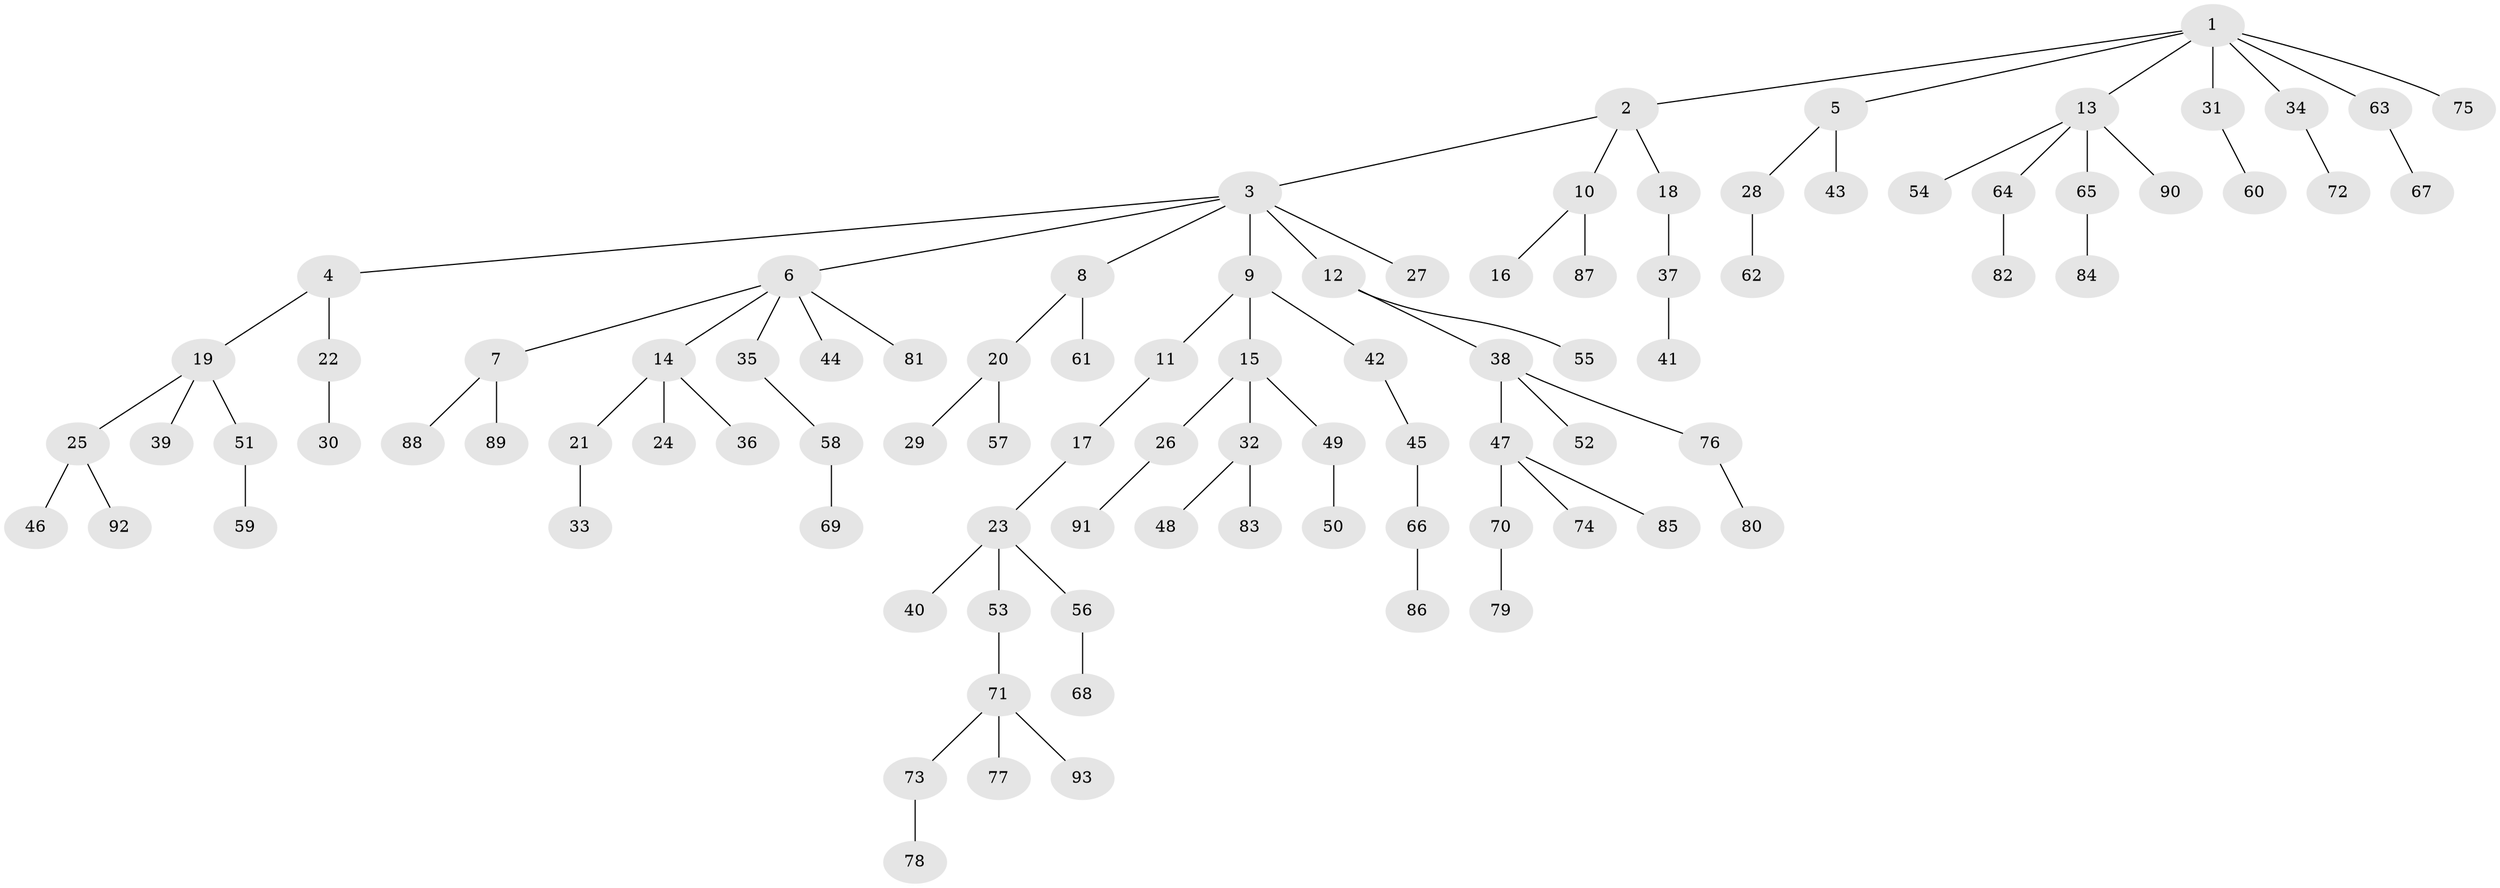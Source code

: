 // Generated by graph-tools (version 1.1) at 2025/26/03/09/25 03:26:27]
// undirected, 93 vertices, 92 edges
graph export_dot {
graph [start="1"]
  node [color=gray90,style=filled];
  1;
  2;
  3;
  4;
  5;
  6;
  7;
  8;
  9;
  10;
  11;
  12;
  13;
  14;
  15;
  16;
  17;
  18;
  19;
  20;
  21;
  22;
  23;
  24;
  25;
  26;
  27;
  28;
  29;
  30;
  31;
  32;
  33;
  34;
  35;
  36;
  37;
  38;
  39;
  40;
  41;
  42;
  43;
  44;
  45;
  46;
  47;
  48;
  49;
  50;
  51;
  52;
  53;
  54;
  55;
  56;
  57;
  58;
  59;
  60;
  61;
  62;
  63;
  64;
  65;
  66;
  67;
  68;
  69;
  70;
  71;
  72;
  73;
  74;
  75;
  76;
  77;
  78;
  79;
  80;
  81;
  82;
  83;
  84;
  85;
  86;
  87;
  88;
  89;
  90;
  91;
  92;
  93;
  1 -- 2;
  1 -- 5;
  1 -- 13;
  1 -- 31;
  1 -- 34;
  1 -- 63;
  1 -- 75;
  2 -- 3;
  2 -- 10;
  2 -- 18;
  3 -- 4;
  3 -- 6;
  3 -- 8;
  3 -- 9;
  3 -- 12;
  3 -- 27;
  4 -- 19;
  4 -- 22;
  5 -- 28;
  5 -- 43;
  6 -- 7;
  6 -- 14;
  6 -- 35;
  6 -- 44;
  6 -- 81;
  7 -- 88;
  7 -- 89;
  8 -- 20;
  8 -- 61;
  9 -- 11;
  9 -- 15;
  9 -- 42;
  10 -- 16;
  10 -- 87;
  11 -- 17;
  12 -- 38;
  12 -- 55;
  13 -- 54;
  13 -- 64;
  13 -- 65;
  13 -- 90;
  14 -- 21;
  14 -- 24;
  14 -- 36;
  15 -- 26;
  15 -- 32;
  15 -- 49;
  17 -- 23;
  18 -- 37;
  19 -- 25;
  19 -- 39;
  19 -- 51;
  20 -- 29;
  20 -- 57;
  21 -- 33;
  22 -- 30;
  23 -- 40;
  23 -- 53;
  23 -- 56;
  25 -- 46;
  25 -- 92;
  26 -- 91;
  28 -- 62;
  31 -- 60;
  32 -- 48;
  32 -- 83;
  34 -- 72;
  35 -- 58;
  37 -- 41;
  38 -- 47;
  38 -- 52;
  38 -- 76;
  42 -- 45;
  45 -- 66;
  47 -- 70;
  47 -- 74;
  47 -- 85;
  49 -- 50;
  51 -- 59;
  53 -- 71;
  56 -- 68;
  58 -- 69;
  63 -- 67;
  64 -- 82;
  65 -- 84;
  66 -- 86;
  70 -- 79;
  71 -- 73;
  71 -- 77;
  71 -- 93;
  73 -- 78;
  76 -- 80;
}
